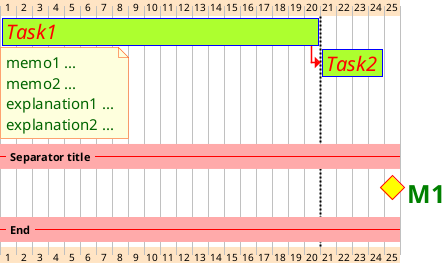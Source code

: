 @startgantt

<style>
ganttDiagram {
    task {
        FontName Impact
        FontColor red
        FontSize 20
        FontStyle italic
        BackgroundColor GreenYellow
        LineColor blue
    }
    milestone {
        FontColor green
        FontSize 25
        FontStyle bold
        BackgroundColor yellow
        LineColor red
    }
    note {
        FontColor DarkGreen
        FontSize 15
        LineColor OrangeRed
    }
    arrow {
        LineColor red
    }
    separator {
        LineColor red
        FontStyle bold
        BackgroundColor #FFAAAA
    }
    timeline {
        BackgroundColor Bisque
    }
}
</style>

[Task1] lasts 20 days
note bottom
    memo1 ...
    memo2 ...
    explanation1 ...
    explanation2 ...
end note
then [Task2] lasts 4 days
-- Separator title --
[M1] happens on 5 days after [Task1]'s end
-- End --
Separator just at [Task1]'s end
@endgantt